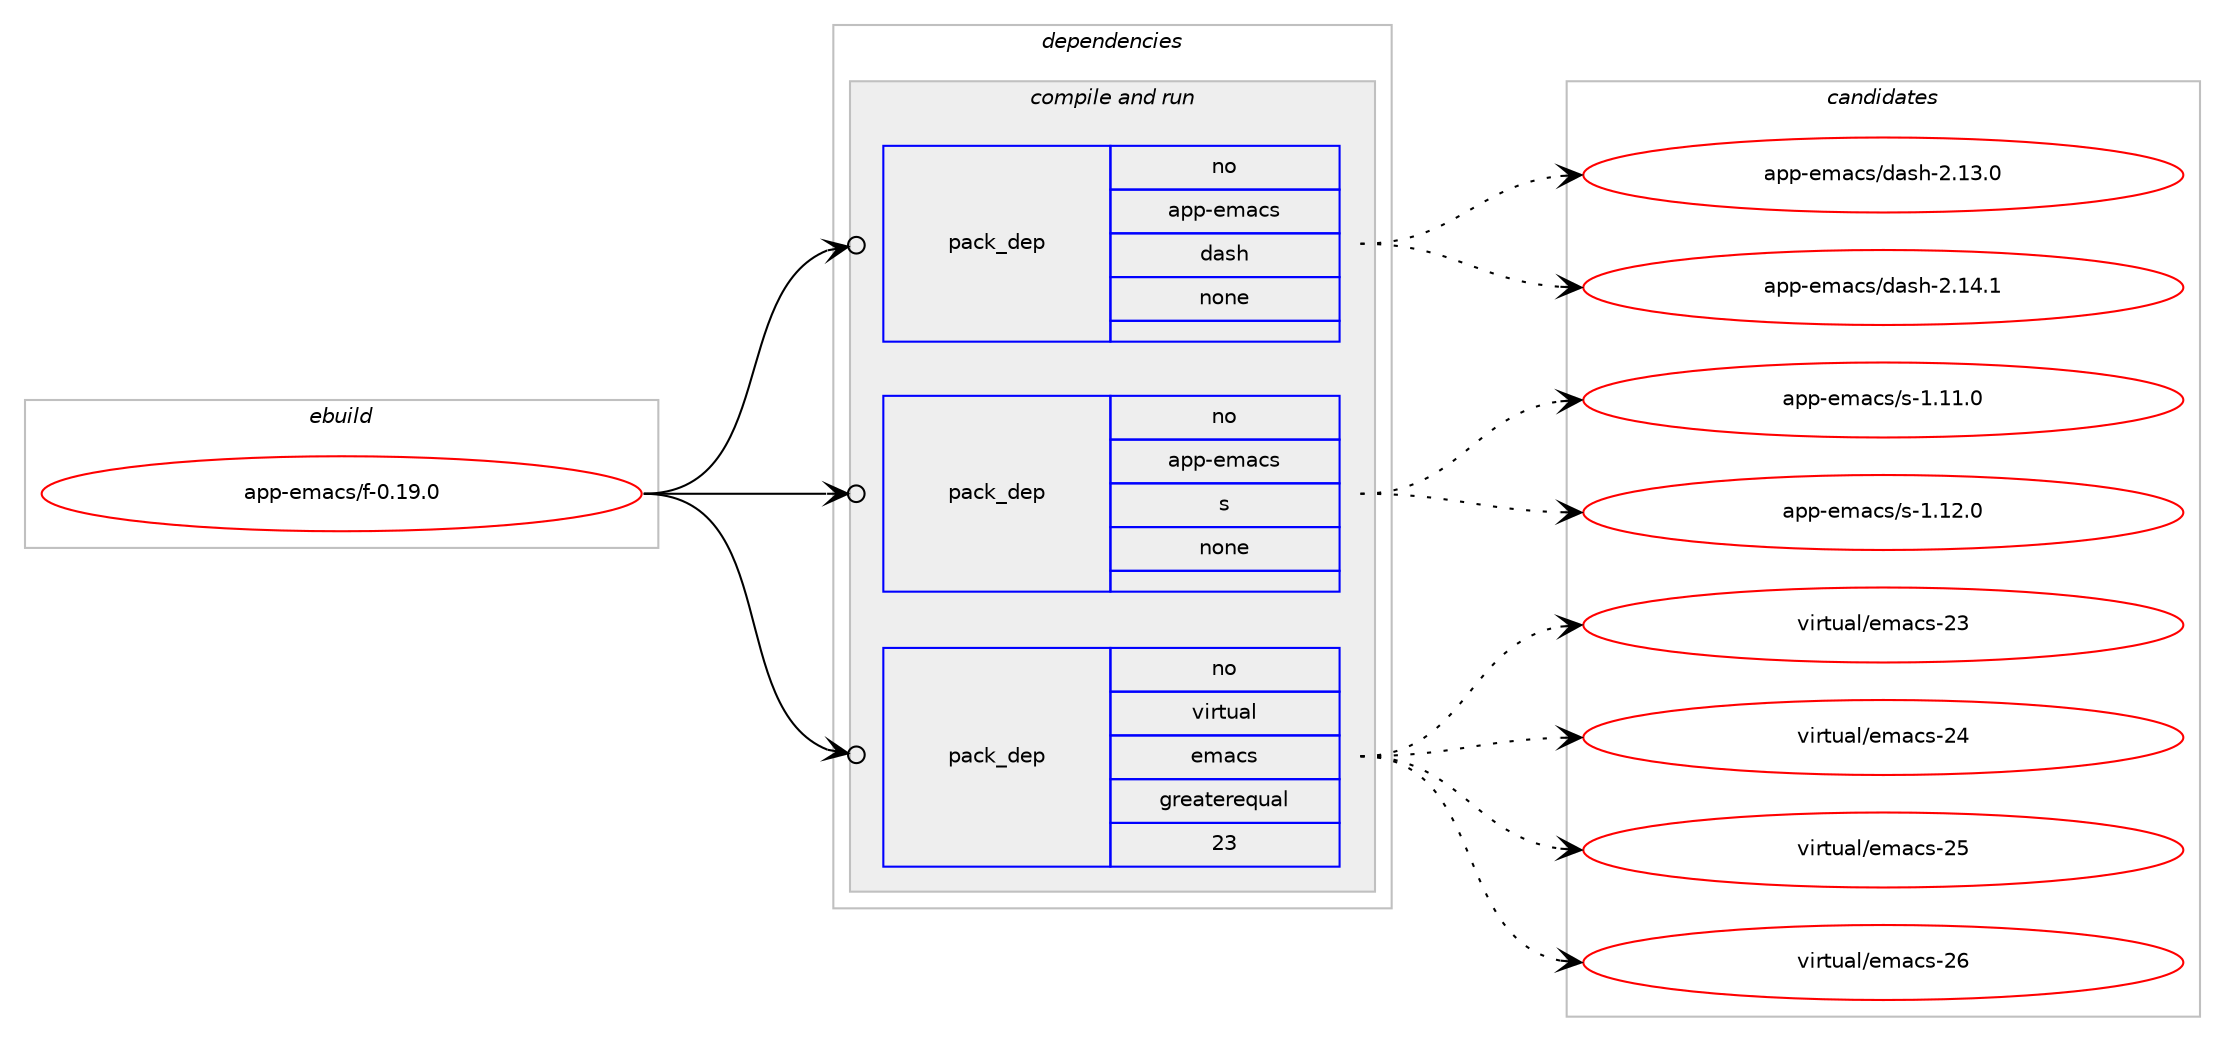 digraph prolog {

# *************
# Graph options
# *************

newrank=true;
concentrate=true;
compound=true;
graph [rankdir=LR,fontname=Helvetica,fontsize=10,ranksep=1.5];#, ranksep=2.5, nodesep=0.2];
edge  [arrowhead=vee];
node  [fontname=Helvetica,fontsize=10];

# **********
# The ebuild
# **********

subgraph cluster_leftcol {
color=gray;
rank=same;
label=<<i>ebuild</i>>;
id [label="app-emacs/f-0.19.0", color=red, width=4, href="../app-emacs/f-0.19.0.svg"];
}

# ****************
# The dependencies
# ****************

subgraph cluster_midcol {
color=gray;
label=<<i>dependencies</i>>;
subgraph cluster_compile {
fillcolor="#eeeeee";
style=filled;
label=<<i>compile</i>>;
}
subgraph cluster_compileandrun {
fillcolor="#eeeeee";
style=filled;
label=<<i>compile and run</i>>;
subgraph pack1002 {
dependency1228 [label=<<TABLE BORDER="0" CELLBORDER="1" CELLSPACING="0" CELLPADDING="4" WIDTH="220"><TR><TD ROWSPAN="6" CELLPADDING="30">pack_dep</TD></TR><TR><TD WIDTH="110">no</TD></TR><TR><TD>app-emacs</TD></TR><TR><TD>dash</TD></TR><TR><TD>none</TD></TR><TR><TD></TD></TR></TABLE>>, shape=none, color=blue];
}
id:e -> dependency1228:w [weight=20,style="solid",arrowhead="odotvee"];
subgraph pack1003 {
dependency1229 [label=<<TABLE BORDER="0" CELLBORDER="1" CELLSPACING="0" CELLPADDING="4" WIDTH="220"><TR><TD ROWSPAN="6" CELLPADDING="30">pack_dep</TD></TR><TR><TD WIDTH="110">no</TD></TR><TR><TD>app-emacs</TD></TR><TR><TD>s</TD></TR><TR><TD>none</TD></TR><TR><TD></TD></TR></TABLE>>, shape=none, color=blue];
}
id:e -> dependency1229:w [weight=20,style="solid",arrowhead="odotvee"];
subgraph pack1004 {
dependency1230 [label=<<TABLE BORDER="0" CELLBORDER="1" CELLSPACING="0" CELLPADDING="4" WIDTH="220"><TR><TD ROWSPAN="6" CELLPADDING="30">pack_dep</TD></TR><TR><TD WIDTH="110">no</TD></TR><TR><TD>virtual</TD></TR><TR><TD>emacs</TD></TR><TR><TD>greaterequal</TD></TR><TR><TD>23</TD></TR></TABLE>>, shape=none, color=blue];
}
id:e -> dependency1230:w [weight=20,style="solid",arrowhead="odotvee"];
}
subgraph cluster_run {
fillcolor="#eeeeee";
style=filled;
label=<<i>run</i>>;
}
}

# **************
# The candidates
# **************

subgraph cluster_choices {
rank=same;
color=gray;
label=<<i>candidates</i>>;

subgraph choice1002 {
color=black;
nodesep=1;
choice97112112451011099799115471009711510445504649514648 [label="app-emacs/dash-2.13.0", color=red, width=4,href="../app-emacs/dash-2.13.0.svg"];
choice97112112451011099799115471009711510445504649524649 [label="app-emacs/dash-2.14.1", color=red, width=4,href="../app-emacs/dash-2.14.1.svg"];
dependency1228:e -> choice97112112451011099799115471009711510445504649514648:w [style=dotted,weight="100"];
dependency1228:e -> choice97112112451011099799115471009711510445504649524649:w [style=dotted,weight="100"];
}
subgraph choice1003 {
color=black;
nodesep=1;
choice971121124510110997991154711545494649494648 [label="app-emacs/s-1.11.0", color=red, width=4,href="../app-emacs/s-1.11.0.svg"];
choice971121124510110997991154711545494649504648 [label="app-emacs/s-1.12.0", color=red, width=4,href="../app-emacs/s-1.12.0.svg"];
dependency1229:e -> choice971121124510110997991154711545494649494648:w [style=dotted,weight="100"];
dependency1229:e -> choice971121124510110997991154711545494649504648:w [style=dotted,weight="100"];
}
subgraph choice1004 {
color=black;
nodesep=1;
choice11810511411611797108471011099799115455051 [label="virtual/emacs-23", color=red, width=4,href="../virtual/emacs-23.svg"];
choice11810511411611797108471011099799115455052 [label="virtual/emacs-24", color=red, width=4,href="../virtual/emacs-24.svg"];
choice11810511411611797108471011099799115455053 [label="virtual/emacs-25", color=red, width=4,href="../virtual/emacs-25.svg"];
choice11810511411611797108471011099799115455054 [label="virtual/emacs-26", color=red, width=4,href="../virtual/emacs-26.svg"];
dependency1230:e -> choice11810511411611797108471011099799115455051:w [style=dotted,weight="100"];
dependency1230:e -> choice11810511411611797108471011099799115455052:w [style=dotted,weight="100"];
dependency1230:e -> choice11810511411611797108471011099799115455053:w [style=dotted,weight="100"];
dependency1230:e -> choice11810511411611797108471011099799115455054:w [style=dotted,weight="100"];
}
}

}
